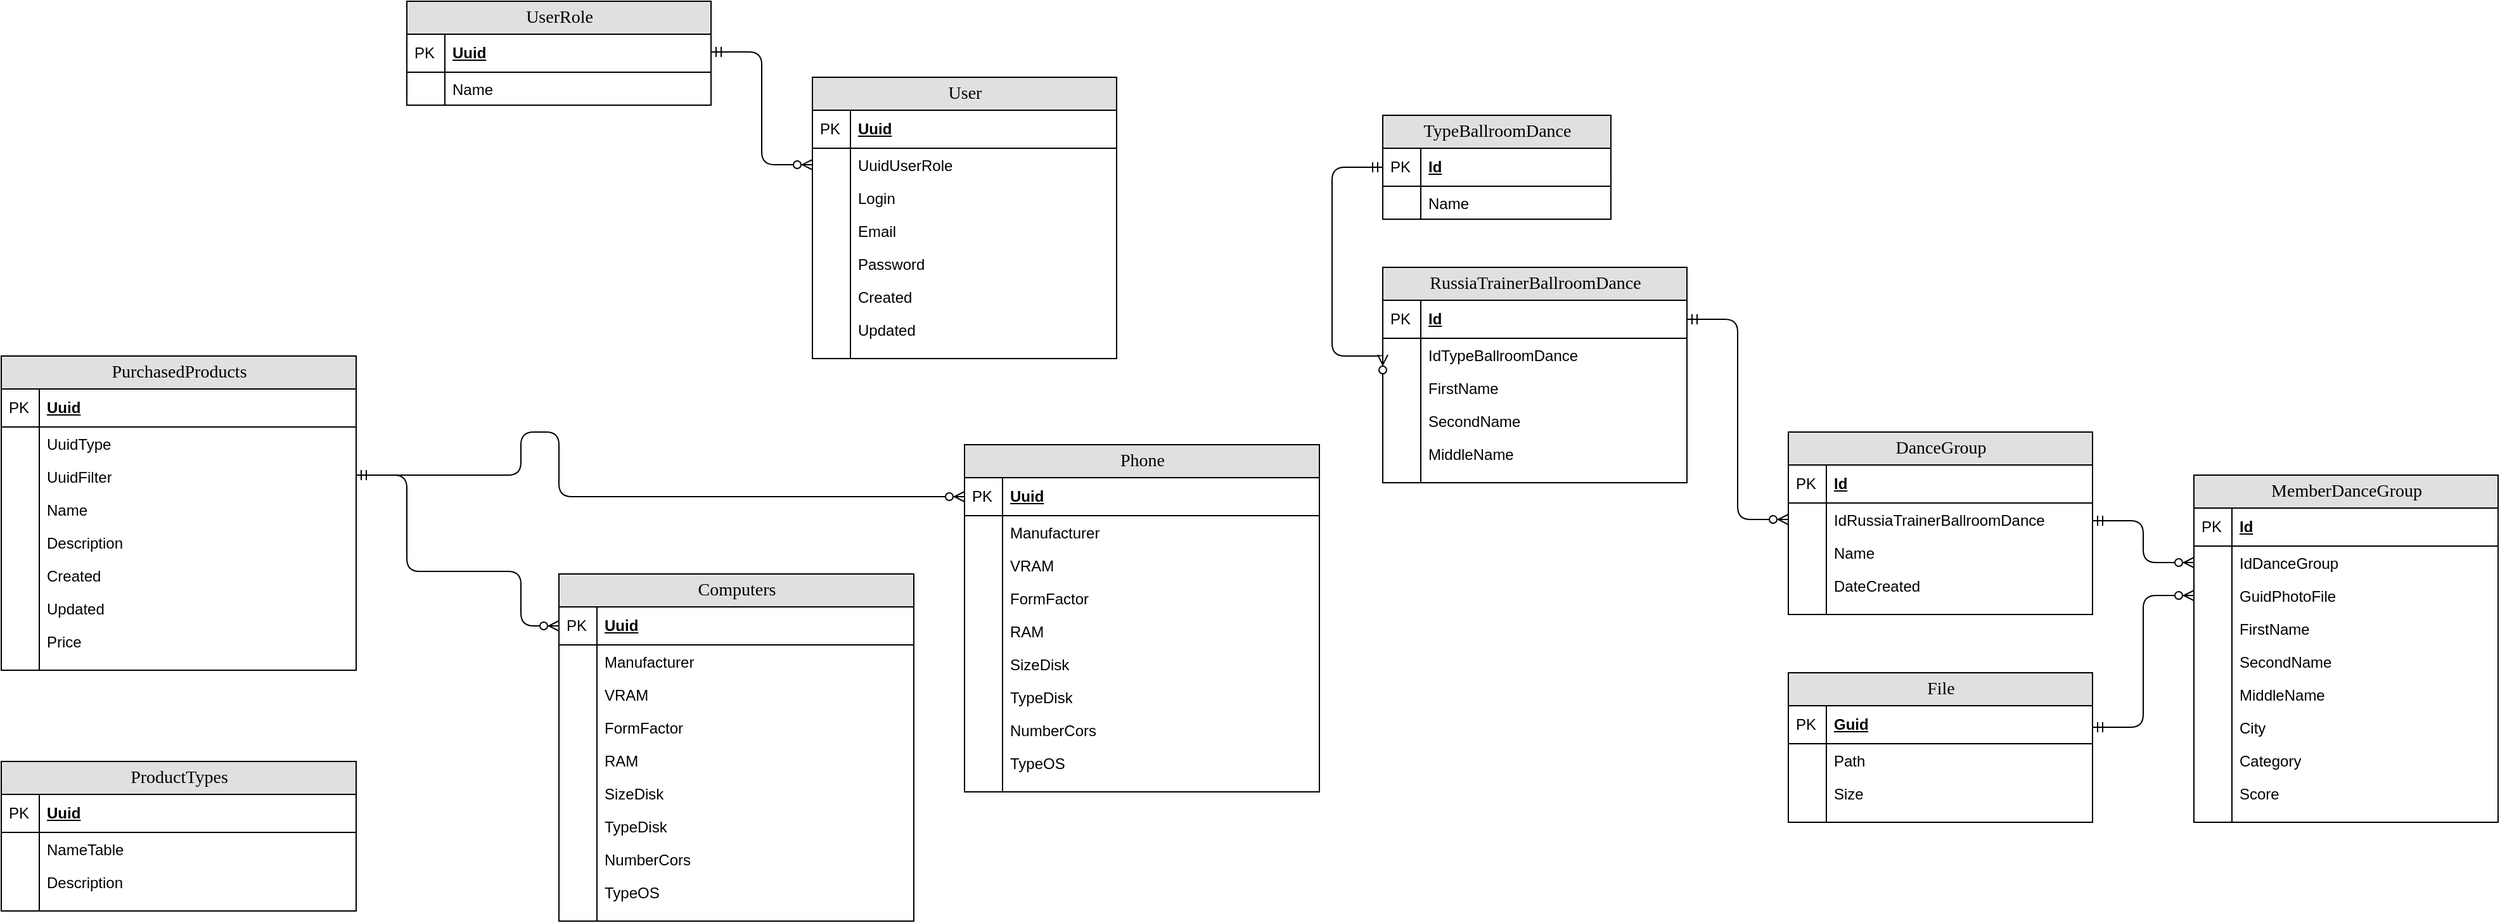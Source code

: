 <mxfile version="13.9.9" type="device"><diagram name="Page-1" id="e56a1550-8fbb-45ad-956c-1786394a9013"><mxGraphModel dx="1278" dy="948" grid="1" gridSize="10" guides="1" tooltips="1" connect="1" arrows="1" fold="1" page="1" pageScale="1" pageWidth="1100" pageHeight="850" background="#ffffff" math="0" shadow="0"><root><mxCell id="0"/><mxCell id="1" parent="0"/><mxCell id="2e49270ec7c68f3f-19" value="RussiaTrainerBallroomDance" style="swimlane;html=1;fontStyle=0;childLayout=stackLayout;horizontal=1;startSize=26;fillColor=#e0e0e0;horizontalStack=0;resizeParent=1;resizeLast=0;collapsible=1;marginBottom=0;swimlaneFillColor=#ffffff;align=center;rounded=0;shadow=0;comic=0;labelBackgroundColor=none;strokeWidth=1;fontFamily=Verdana;fontSize=14" parent="1" vertex="1"><mxGeometry x="1170" y="250" width="240" height="170" as="geometry"/></mxCell><mxCell id="2e49270ec7c68f3f-20" value="Id" style="shape=partialRectangle;top=0;left=0;right=0;bottom=1;html=1;align=left;verticalAlign=middle;fillColor=none;spacingLeft=34;spacingRight=4;whiteSpace=wrap;overflow=hidden;rotatable=0;points=[[0,0.5],[1,0.5]];portConstraint=eastwest;dropTarget=0;fontStyle=5;" parent="2e49270ec7c68f3f-19" vertex="1"><mxGeometry y="26" width="240" height="30" as="geometry"/></mxCell><mxCell id="2e49270ec7c68f3f-21" value="PK" style="shape=partialRectangle;top=0;left=0;bottom=0;html=1;fillColor=none;align=left;verticalAlign=middle;spacingLeft=4;spacingRight=4;whiteSpace=wrap;overflow=hidden;rotatable=0;points=[];portConstraint=eastwest;part=1;" parent="2e49270ec7c68f3f-20" vertex="1" connectable="0"><mxGeometry width="30" height="30" as="geometry"/></mxCell><mxCell id="2e49270ec7c68f3f-22" value="IdTypeBallroomDance" style="shape=partialRectangle;top=0;left=0;right=0;bottom=0;html=1;align=left;verticalAlign=top;fillColor=none;spacingLeft=34;spacingRight=4;whiteSpace=wrap;overflow=hidden;rotatable=0;points=[[0,0.5],[1,0.5]];portConstraint=eastwest;dropTarget=0;" parent="2e49270ec7c68f3f-19" vertex="1"><mxGeometry y="56" width="240" height="26" as="geometry"/></mxCell><mxCell id="2e49270ec7c68f3f-23" value="" style="shape=partialRectangle;top=0;left=0;bottom=0;html=1;fillColor=none;align=left;verticalAlign=top;spacingLeft=4;spacingRight=4;whiteSpace=wrap;overflow=hidden;rotatable=0;points=[];portConstraint=eastwest;part=1;" parent="2e49270ec7c68f3f-22" vertex="1" connectable="0"><mxGeometry width="30" height="26" as="geometry"/></mxCell><mxCell id="2e49270ec7c68f3f-24" value="FirstName" style="shape=partialRectangle;top=0;left=0;right=0;bottom=0;html=1;align=left;verticalAlign=top;fillColor=none;spacingLeft=34;spacingRight=4;whiteSpace=wrap;overflow=hidden;rotatable=0;points=[[0,0.5],[1,0.5]];portConstraint=eastwest;dropTarget=0;" parent="2e49270ec7c68f3f-19" vertex="1"><mxGeometry y="82" width="240" height="26" as="geometry"/></mxCell><mxCell id="2e49270ec7c68f3f-25" value="" style="shape=partialRectangle;top=0;left=0;bottom=0;html=1;fillColor=none;align=left;verticalAlign=top;spacingLeft=4;spacingRight=4;whiteSpace=wrap;overflow=hidden;rotatable=0;points=[];portConstraint=eastwest;part=1;" parent="2e49270ec7c68f3f-24" vertex="1" connectable="0"><mxGeometry width="30" height="26" as="geometry"/></mxCell><mxCell id="2e49270ec7c68f3f-26" value="SecondName" style="shape=partialRectangle;top=0;left=0;right=0;bottom=0;html=1;align=left;verticalAlign=top;fillColor=none;spacingLeft=34;spacingRight=4;whiteSpace=wrap;overflow=hidden;rotatable=0;points=[[0,0.5],[1,0.5]];portConstraint=eastwest;dropTarget=0;" parent="2e49270ec7c68f3f-19" vertex="1"><mxGeometry y="108" width="240" height="26" as="geometry"/></mxCell><mxCell id="2e49270ec7c68f3f-27" value="" style="shape=partialRectangle;top=0;left=0;bottom=0;html=1;fillColor=none;align=left;verticalAlign=top;spacingLeft=4;spacingRight=4;whiteSpace=wrap;overflow=hidden;rotatable=0;points=[];portConstraint=eastwest;part=1;" parent="2e49270ec7c68f3f-26" vertex="1" connectable="0"><mxGeometry width="30" height="26" as="geometry"/></mxCell><mxCell id="ymdT4yDoQA7oGUxt44vg-6" value="MiddleName" style="shape=partialRectangle;top=0;left=0;right=0;bottom=0;html=1;align=left;verticalAlign=top;fillColor=none;spacingLeft=34;spacingRight=4;whiteSpace=wrap;overflow=hidden;rotatable=0;points=[[0,0.5],[1,0.5]];portConstraint=eastwest;dropTarget=0;" parent="2e49270ec7c68f3f-19" vertex="1"><mxGeometry y="134" width="240" height="26" as="geometry"/></mxCell><mxCell id="ymdT4yDoQA7oGUxt44vg-7" value="" style="shape=partialRectangle;top=0;left=0;bottom=0;html=1;fillColor=none;align=left;verticalAlign=top;spacingLeft=4;spacingRight=4;whiteSpace=wrap;overflow=hidden;rotatable=0;points=[];portConstraint=eastwest;part=1;" parent="ymdT4yDoQA7oGUxt44vg-6" vertex="1" connectable="0"><mxGeometry width="30" height="26" as="geometry"/></mxCell><mxCell id="2e49270ec7c68f3f-28" value="" style="shape=partialRectangle;top=0;left=0;right=0;bottom=0;html=1;align=left;verticalAlign=top;fillColor=none;spacingLeft=34;spacingRight=4;whiteSpace=wrap;overflow=hidden;rotatable=0;points=[[0,0.5],[1,0.5]];portConstraint=eastwest;dropTarget=0;" parent="2e49270ec7c68f3f-19" vertex="1"><mxGeometry y="160" width="240" height="10" as="geometry"/></mxCell><mxCell id="2e49270ec7c68f3f-29" value="" style="shape=partialRectangle;top=0;left=0;bottom=0;html=1;fillColor=none;align=left;verticalAlign=top;spacingLeft=4;spacingRight=4;whiteSpace=wrap;overflow=hidden;rotatable=0;points=[];portConstraint=eastwest;part=1;" parent="2e49270ec7c68f3f-28" vertex="1" connectable="0"><mxGeometry width="30" height="10" as="geometry"/></mxCell><mxCell id="2e49270ec7c68f3f-80" value="TypeBallroomDance" style="swimlane;html=1;fontStyle=0;childLayout=stackLayout;horizontal=1;startSize=26;fillColor=#e0e0e0;horizontalStack=0;resizeParent=1;resizeLast=0;collapsible=1;marginBottom=0;swimlaneFillColor=#ffffff;align=center;rounded=0;shadow=0;comic=0;labelBackgroundColor=none;strokeWidth=1;fontFamily=Verdana;fontSize=14" parent="1" vertex="1"><mxGeometry x="1170" y="130" width="180" height="82" as="geometry"/></mxCell><mxCell id="2e49270ec7c68f3f-81" value="Id" style="shape=partialRectangle;top=0;left=0;right=0;bottom=1;html=1;align=left;verticalAlign=middle;fillColor=none;spacingLeft=34;spacingRight=4;whiteSpace=wrap;overflow=hidden;rotatable=0;points=[[0,0.5],[1,0.5]];portConstraint=eastwest;dropTarget=0;fontStyle=5;" parent="2e49270ec7c68f3f-80" vertex="1"><mxGeometry y="26" width="180" height="30" as="geometry"/></mxCell><mxCell id="2e49270ec7c68f3f-82" value="PK" style="shape=partialRectangle;top=0;left=0;bottom=0;html=1;fillColor=none;align=left;verticalAlign=middle;spacingLeft=4;spacingRight=4;whiteSpace=wrap;overflow=hidden;rotatable=0;points=[];portConstraint=eastwest;part=1;" parent="2e49270ec7c68f3f-81" vertex="1" connectable="0"><mxGeometry width="30" height="30" as="geometry"/></mxCell><mxCell id="2e49270ec7c68f3f-83" value="Name" style="shape=partialRectangle;top=0;left=0;right=0;bottom=0;html=1;align=left;verticalAlign=top;fillColor=none;spacingLeft=34;spacingRight=4;whiteSpace=wrap;overflow=hidden;rotatable=0;points=[[0,0.5],[1,0.5]];portConstraint=eastwest;dropTarget=0;" parent="2e49270ec7c68f3f-80" vertex="1"><mxGeometry y="56" width="180" height="26" as="geometry"/></mxCell><mxCell id="2e49270ec7c68f3f-84" value="" style="shape=partialRectangle;top=0;left=0;bottom=0;html=1;fillColor=none;align=left;verticalAlign=top;spacingLeft=4;spacingRight=4;whiteSpace=wrap;overflow=hidden;rotatable=0;points=[];portConstraint=eastwest;part=1;" parent="2e49270ec7c68f3f-83" vertex="1" connectable="0"><mxGeometry width="30" height="26" as="geometry"/></mxCell><mxCell id="ymdT4yDoQA7oGUxt44vg-1" value="" style="edgeStyle=orthogonalEdgeStyle;html=1;endArrow=ERzeroToMany;startArrow=ERmandOne;labelBackgroundColor=none;fontFamily=Verdana;fontSize=14;entryX=0;entryY=0.5;entryDx=0;entryDy=0;" parent="1" source="2e49270ec7c68f3f-81" target="2e49270ec7c68f3f-22" edge="1"><mxGeometry width="100" height="100" relative="1" as="geometry"><mxPoint x="1350" y="420" as="sourcePoint"/><mxPoint x="1340" y="240.008" as="targetPoint"/><Array as="points"><mxPoint x="1130" y="171"/><mxPoint x="1130" y="320"/></Array></mxGeometry></mxCell><mxCell id="ymdT4yDoQA7oGUxt44vg-8" value="DanceGroup" style="swimlane;html=1;fontStyle=0;childLayout=stackLayout;horizontal=1;startSize=26;fillColor=#e0e0e0;horizontalStack=0;resizeParent=1;resizeLast=0;collapsible=1;marginBottom=0;swimlaneFillColor=#ffffff;align=center;rounded=0;shadow=0;comic=0;labelBackgroundColor=none;strokeWidth=1;fontFamily=Verdana;fontSize=14" parent="1" vertex="1"><mxGeometry x="1490" y="380" width="240" height="144" as="geometry"/></mxCell><mxCell id="ymdT4yDoQA7oGUxt44vg-9" value="Id" style="shape=partialRectangle;top=0;left=0;right=0;bottom=1;html=1;align=left;verticalAlign=middle;fillColor=none;spacingLeft=34;spacingRight=4;whiteSpace=wrap;overflow=hidden;rotatable=0;points=[[0,0.5],[1,0.5]];portConstraint=eastwest;dropTarget=0;fontStyle=5;" parent="ymdT4yDoQA7oGUxt44vg-8" vertex="1"><mxGeometry y="26" width="240" height="30" as="geometry"/></mxCell><mxCell id="ymdT4yDoQA7oGUxt44vg-10" value="PK" style="shape=partialRectangle;top=0;left=0;bottom=0;html=1;fillColor=none;align=left;verticalAlign=middle;spacingLeft=4;spacingRight=4;whiteSpace=wrap;overflow=hidden;rotatable=0;points=[];portConstraint=eastwest;part=1;" parent="ymdT4yDoQA7oGUxt44vg-9" vertex="1" connectable="0"><mxGeometry width="30" height="30" as="geometry"/></mxCell><mxCell id="ymdT4yDoQA7oGUxt44vg-11" value="IdRussiaTrainerBallroomDance" style="shape=partialRectangle;top=0;left=0;right=0;bottom=0;html=1;align=left;verticalAlign=top;fillColor=none;spacingLeft=34;spacingRight=4;whiteSpace=wrap;overflow=hidden;rotatable=0;points=[[0,0.5],[1,0.5]];portConstraint=eastwest;dropTarget=0;" parent="ymdT4yDoQA7oGUxt44vg-8" vertex="1"><mxGeometry y="56" width="240" height="26" as="geometry"/></mxCell><mxCell id="ymdT4yDoQA7oGUxt44vg-12" value="" style="shape=partialRectangle;top=0;left=0;bottom=0;html=1;fillColor=none;align=left;verticalAlign=top;spacingLeft=4;spacingRight=4;whiteSpace=wrap;overflow=hidden;rotatable=0;points=[];portConstraint=eastwest;part=1;" parent="ymdT4yDoQA7oGUxt44vg-11" vertex="1" connectable="0"><mxGeometry width="30" height="26" as="geometry"/></mxCell><mxCell id="ymdT4yDoQA7oGUxt44vg-13" value="Name" style="shape=partialRectangle;top=0;left=0;right=0;bottom=0;html=1;align=left;verticalAlign=top;fillColor=none;spacingLeft=34;spacingRight=4;whiteSpace=wrap;overflow=hidden;rotatable=0;points=[[0,0.5],[1,0.5]];portConstraint=eastwest;dropTarget=0;" parent="ymdT4yDoQA7oGUxt44vg-8" vertex="1"><mxGeometry y="82" width="240" height="26" as="geometry"/></mxCell><mxCell id="ymdT4yDoQA7oGUxt44vg-14" value="" style="shape=partialRectangle;top=0;left=0;bottom=0;html=1;fillColor=none;align=left;verticalAlign=top;spacingLeft=4;spacingRight=4;whiteSpace=wrap;overflow=hidden;rotatable=0;points=[];portConstraint=eastwest;part=1;" parent="ymdT4yDoQA7oGUxt44vg-13" vertex="1" connectable="0"><mxGeometry width="30" height="26" as="geometry"/></mxCell><mxCell id="ymdT4yDoQA7oGUxt44vg-15" value="DateCreated" style="shape=partialRectangle;top=0;left=0;right=0;bottom=0;html=1;align=left;verticalAlign=top;fillColor=none;spacingLeft=34;spacingRight=4;whiteSpace=wrap;overflow=hidden;rotatable=0;points=[[0,0.5],[1,0.5]];portConstraint=eastwest;dropTarget=0;" parent="ymdT4yDoQA7oGUxt44vg-8" vertex="1"><mxGeometry y="108" width="240" height="26" as="geometry"/></mxCell><mxCell id="ymdT4yDoQA7oGUxt44vg-16" value="" style="shape=partialRectangle;top=0;left=0;bottom=0;html=1;fillColor=none;align=left;verticalAlign=top;spacingLeft=4;spacingRight=4;whiteSpace=wrap;overflow=hidden;rotatable=0;points=[];portConstraint=eastwest;part=1;" parent="ymdT4yDoQA7oGUxt44vg-15" vertex="1" connectable="0"><mxGeometry width="30" height="26" as="geometry"/></mxCell><mxCell id="ymdT4yDoQA7oGUxt44vg-19" value="" style="shape=partialRectangle;top=0;left=0;right=0;bottom=0;html=1;align=left;verticalAlign=top;fillColor=none;spacingLeft=34;spacingRight=4;whiteSpace=wrap;overflow=hidden;rotatable=0;points=[[0,0.5],[1,0.5]];portConstraint=eastwest;dropTarget=0;" parent="ymdT4yDoQA7oGUxt44vg-8" vertex="1"><mxGeometry y="134" width="240" height="10" as="geometry"/></mxCell><mxCell id="ymdT4yDoQA7oGUxt44vg-20" value="" style="shape=partialRectangle;top=0;left=0;bottom=0;html=1;fillColor=none;align=left;verticalAlign=top;spacingLeft=4;spacingRight=4;whiteSpace=wrap;overflow=hidden;rotatable=0;points=[];portConstraint=eastwest;part=1;" parent="ymdT4yDoQA7oGUxt44vg-19" vertex="1" connectable="0"><mxGeometry width="30" height="10" as="geometry"/></mxCell><mxCell id="ymdT4yDoQA7oGUxt44vg-22" value="" style="edgeStyle=orthogonalEdgeStyle;html=1;endArrow=ERzeroToMany;startArrow=ERmandOne;labelBackgroundColor=none;fontFamily=Verdana;fontSize=14;entryX=0;entryY=0.5;entryDx=0;entryDy=0;exitX=1;exitY=0.5;exitDx=0;exitDy=0;" parent="1" source="2e49270ec7c68f3f-20" target="ymdT4yDoQA7oGUxt44vg-11" edge="1"><mxGeometry width="100" height="100" relative="1" as="geometry"><mxPoint x="1180" y="181" as="sourcePoint"/><mxPoint x="1180" y="329" as="targetPoint"/><Array as="points"><mxPoint x="1450" y="291"/><mxPoint x="1450" y="449"/></Array></mxGeometry></mxCell><mxCell id="ymdT4yDoQA7oGUxt44vg-23" value="File" style="swimlane;html=1;fontStyle=0;childLayout=stackLayout;horizontal=1;startSize=26;fillColor=#e0e0e0;horizontalStack=0;resizeParent=1;resizeLast=0;collapsible=1;marginBottom=0;swimlaneFillColor=#ffffff;align=center;rounded=0;shadow=0;comic=0;labelBackgroundColor=none;strokeWidth=1;fontFamily=Verdana;fontSize=14" parent="1" vertex="1"><mxGeometry x="1490" y="570" width="240" height="118" as="geometry"/></mxCell><mxCell id="ymdT4yDoQA7oGUxt44vg-24" value="Guid" style="shape=partialRectangle;top=0;left=0;right=0;bottom=1;html=1;align=left;verticalAlign=middle;fillColor=none;spacingLeft=34;spacingRight=4;whiteSpace=wrap;overflow=hidden;rotatable=0;points=[[0,0.5],[1,0.5]];portConstraint=eastwest;dropTarget=0;fontStyle=5;" parent="ymdT4yDoQA7oGUxt44vg-23" vertex="1"><mxGeometry y="26" width="240" height="30" as="geometry"/></mxCell><mxCell id="ymdT4yDoQA7oGUxt44vg-25" value="PK" style="shape=partialRectangle;top=0;left=0;bottom=0;html=1;fillColor=none;align=left;verticalAlign=middle;spacingLeft=4;spacingRight=4;whiteSpace=wrap;overflow=hidden;rotatable=0;points=[];portConstraint=eastwest;part=1;" parent="ymdT4yDoQA7oGUxt44vg-24" vertex="1" connectable="0"><mxGeometry width="30" height="30" as="geometry"/></mxCell><mxCell id="ymdT4yDoQA7oGUxt44vg-26" value="Path" style="shape=partialRectangle;top=0;left=0;right=0;bottom=0;html=1;align=left;verticalAlign=top;fillColor=none;spacingLeft=34;spacingRight=4;whiteSpace=wrap;overflow=hidden;rotatable=0;points=[[0,0.5],[1,0.5]];portConstraint=eastwest;dropTarget=0;" parent="ymdT4yDoQA7oGUxt44vg-23" vertex="1"><mxGeometry y="56" width="240" height="26" as="geometry"/></mxCell><mxCell id="ymdT4yDoQA7oGUxt44vg-27" value="" style="shape=partialRectangle;top=0;left=0;bottom=0;html=1;fillColor=none;align=left;verticalAlign=top;spacingLeft=4;spacingRight=4;whiteSpace=wrap;overflow=hidden;rotatable=0;points=[];portConstraint=eastwest;part=1;" parent="ymdT4yDoQA7oGUxt44vg-26" vertex="1" connectable="0"><mxGeometry width="30" height="26" as="geometry"/></mxCell><mxCell id="ymdT4yDoQA7oGUxt44vg-28" value="Size" style="shape=partialRectangle;top=0;left=0;right=0;bottom=0;html=1;align=left;verticalAlign=top;fillColor=none;spacingLeft=34;spacingRight=4;whiteSpace=wrap;overflow=hidden;rotatable=0;points=[[0,0.5],[1,0.5]];portConstraint=eastwest;dropTarget=0;" parent="ymdT4yDoQA7oGUxt44vg-23" vertex="1"><mxGeometry y="82" width="240" height="26" as="geometry"/></mxCell><mxCell id="ymdT4yDoQA7oGUxt44vg-29" value="" style="shape=partialRectangle;top=0;left=0;bottom=0;html=1;fillColor=none;align=left;verticalAlign=top;spacingLeft=4;spacingRight=4;whiteSpace=wrap;overflow=hidden;rotatable=0;points=[];portConstraint=eastwest;part=1;" parent="ymdT4yDoQA7oGUxt44vg-28" vertex="1" connectable="0"><mxGeometry width="30" height="26" as="geometry"/></mxCell><mxCell id="ymdT4yDoQA7oGUxt44vg-32" value="" style="shape=partialRectangle;top=0;left=0;right=0;bottom=0;html=1;align=left;verticalAlign=top;fillColor=none;spacingLeft=34;spacingRight=4;whiteSpace=wrap;overflow=hidden;rotatable=0;points=[[0,0.5],[1,0.5]];portConstraint=eastwest;dropTarget=0;" parent="ymdT4yDoQA7oGUxt44vg-23" vertex="1"><mxGeometry y="108" width="240" height="10" as="geometry"/></mxCell><mxCell id="ymdT4yDoQA7oGUxt44vg-33" value="" style="shape=partialRectangle;top=0;left=0;bottom=0;html=1;fillColor=none;align=left;verticalAlign=top;spacingLeft=4;spacingRight=4;whiteSpace=wrap;overflow=hidden;rotatable=0;points=[];portConstraint=eastwest;part=1;" parent="ymdT4yDoQA7oGUxt44vg-32" vertex="1" connectable="0"><mxGeometry width="30" height="10" as="geometry"/></mxCell><mxCell id="ymdT4yDoQA7oGUxt44vg-34" value="MemberDanceGroup" style="swimlane;html=1;fontStyle=0;childLayout=stackLayout;horizontal=1;startSize=26;fillColor=#e0e0e0;horizontalStack=0;resizeParent=1;resizeLast=0;collapsible=1;marginBottom=0;swimlaneFillColor=#ffffff;align=center;rounded=0;shadow=0;comic=0;labelBackgroundColor=none;strokeWidth=1;fontFamily=Verdana;fontSize=14" parent="1" vertex="1"><mxGeometry x="1810" y="414" width="240" height="274" as="geometry"/></mxCell><mxCell id="ymdT4yDoQA7oGUxt44vg-35" value="Id" style="shape=partialRectangle;top=0;left=0;right=0;bottom=1;html=1;align=left;verticalAlign=middle;fillColor=none;spacingLeft=34;spacingRight=4;whiteSpace=wrap;overflow=hidden;rotatable=0;points=[[0,0.5],[1,0.5]];portConstraint=eastwest;dropTarget=0;fontStyle=5;" parent="ymdT4yDoQA7oGUxt44vg-34" vertex="1"><mxGeometry y="26" width="240" height="30" as="geometry"/></mxCell><mxCell id="ymdT4yDoQA7oGUxt44vg-36" value="PK" style="shape=partialRectangle;top=0;left=0;bottom=0;html=1;fillColor=none;align=left;verticalAlign=middle;spacingLeft=4;spacingRight=4;whiteSpace=wrap;overflow=hidden;rotatable=0;points=[];portConstraint=eastwest;part=1;" parent="ymdT4yDoQA7oGUxt44vg-35" vertex="1" connectable="0"><mxGeometry width="30" height="30" as="geometry"/></mxCell><mxCell id="ymdT4yDoQA7oGUxt44vg-37" value="IdDanceGroup" style="shape=partialRectangle;top=0;left=0;right=0;bottom=0;html=1;align=left;verticalAlign=top;fillColor=none;spacingLeft=34;spacingRight=4;whiteSpace=wrap;overflow=hidden;rotatable=0;points=[[0,0.5],[1,0.5]];portConstraint=eastwest;dropTarget=0;" parent="ymdT4yDoQA7oGUxt44vg-34" vertex="1"><mxGeometry y="56" width="240" height="26" as="geometry"/></mxCell><mxCell id="ymdT4yDoQA7oGUxt44vg-38" value="" style="shape=partialRectangle;top=0;left=0;bottom=0;html=1;fillColor=none;align=left;verticalAlign=top;spacingLeft=4;spacingRight=4;whiteSpace=wrap;overflow=hidden;rotatable=0;points=[];portConstraint=eastwest;part=1;" parent="ymdT4yDoQA7oGUxt44vg-37" vertex="1" connectable="0"><mxGeometry width="30" height="26" as="geometry"/></mxCell><mxCell id="ymdT4yDoQA7oGUxt44vg-39" value="GuidPhotoFile" style="shape=partialRectangle;top=0;left=0;right=0;bottom=0;html=1;align=left;verticalAlign=top;fillColor=none;spacingLeft=34;spacingRight=4;whiteSpace=wrap;overflow=hidden;rotatable=0;points=[[0,0.5],[1,0.5]];portConstraint=eastwest;dropTarget=0;" parent="ymdT4yDoQA7oGUxt44vg-34" vertex="1"><mxGeometry y="82" width="240" height="26" as="geometry"/></mxCell><mxCell id="ymdT4yDoQA7oGUxt44vg-40" value="" style="shape=partialRectangle;top=0;left=0;bottom=0;html=1;fillColor=none;align=left;verticalAlign=top;spacingLeft=4;spacingRight=4;whiteSpace=wrap;overflow=hidden;rotatable=0;points=[];portConstraint=eastwest;part=1;" parent="ymdT4yDoQA7oGUxt44vg-39" vertex="1" connectable="0"><mxGeometry width="30" height="26" as="geometry"/></mxCell><mxCell id="ymdT4yDoQA7oGUxt44vg-41" value="FirstName" style="shape=partialRectangle;top=0;left=0;right=0;bottom=0;html=1;align=left;verticalAlign=top;fillColor=none;spacingLeft=34;spacingRight=4;whiteSpace=wrap;overflow=hidden;rotatable=0;points=[[0,0.5],[1,0.5]];portConstraint=eastwest;dropTarget=0;" parent="ymdT4yDoQA7oGUxt44vg-34" vertex="1"><mxGeometry y="108" width="240" height="26" as="geometry"/></mxCell><mxCell id="ymdT4yDoQA7oGUxt44vg-42" value="" style="shape=partialRectangle;top=0;left=0;bottom=0;html=1;fillColor=none;align=left;verticalAlign=top;spacingLeft=4;spacingRight=4;whiteSpace=wrap;overflow=hidden;rotatable=0;points=[];portConstraint=eastwest;part=1;" parent="ymdT4yDoQA7oGUxt44vg-41" vertex="1" connectable="0"><mxGeometry width="30" height="26" as="geometry"/></mxCell><mxCell id="ymdT4yDoQA7oGUxt44vg-47" value="SecondName" style="shape=partialRectangle;top=0;left=0;right=0;bottom=0;html=1;align=left;verticalAlign=top;fillColor=none;spacingLeft=34;spacingRight=4;whiteSpace=wrap;overflow=hidden;rotatable=0;points=[[0,0.5],[1,0.5]];portConstraint=eastwest;dropTarget=0;" parent="ymdT4yDoQA7oGUxt44vg-34" vertex="1"><mxGeometry y="134" width="240" height="26" as="geometry"/></mxCell><mxCell id="ymdT4yDoQA7oGUxt44vg-48" value="" style="shape=partialRectangle;top=0;left=0;bottom=0;html=1;fillColor=none;align=left;verticalAlign=top;spacingLeft=4;spacingRight=4;whiteSpace=wrap;overflow=hidden;rotatable=0;points=[];portConstraint=eastwest;part=1;" parent="ymdT4yDoQA7oGUxt44vg-47" vertex="1" connectable="0"><mxGeometry width="30" height="26" as="geometry"/></mxCell><mxCell id="ymdT4yDoQA7oGUxt44vg-49" value="MiddleName" style="shape=partialRectangle;top=0;left=0;right=0;bottom=0;html=1;align=left;verticalAlign=top;fillColor=none;spacingLeft=34;spacingRight=4;whiteSpace=wrap;overflow=hidden;rotatable=0;points=[[0,0.5],[1,0.5]];portConstraint=eastwest;dropTarget=0;" parent="ymdT4yDoQA7oGUxt44vg-34" vertex="1"><mxGeometry y="160" width="240" height="26" as="geometry"/></mxCell><mxCell id="ymdT4yDoQA7oGUxt44vg-50" value="" style="shape=partialRectangle;top=0;left=0;bottom=0;html=1;fillColor=none;align=left;verticalAlign=top;spacingLeft=4;spacingRight=4;whiteSpace=wrap;overflow=hidden;rotatable=0;points=[];portConstraint=eastwest;part=1;" parent="ymdT4yDoQA7oGUxt44vg-49" vertex="1" connectable="0"><mxGeometry width="30" height="26" as="geometry"/></mxCell><mxCell id="ymdT4yDoQA7oGUxt44vg-72" value="City" style="shape=partialRectangle;top=0;left=0;right=0;bottom=0;html=1;align=left;verticalAlign=top;fillColor=none;spacingLeft=34;spacingRight=4;whiteSpace=wrap;overflow=hidden;rotatable=0;points=[[0,0.5],[1,0.5]];portConstraint=eastwest;dropTarget=0;" parent="ymdT4yDoQA7oGUxt44vg-34" vertex="1"><mxGeometry y="186" width="240" height="26" as="geometry"/></mxCell><mxCell id="ymdT4yDoQA7oGUxt44vg-73" value="" style="shape=partialRectangle;top=0;left=0;bottom=0;html=1;fillColor=none;align=left;verticalAlign=top;spacingLeft=4;spacingRight=4;whiteSpace=wrap;overflow=hidden;rotatable=0;points=[];portConstraint=eastwest;part=1;" parent="ymdT4yDoQA7oGUxt44vg-72" vertex="1" connectable="0"><mxGeometry width="30" height="26" as="geometry"/></mxCell><mxCell id="ymdT4yDoQA7oGUxt44vg-51" value="Сategory" style="shape=partialRectangle;top=0;left=0;right=0;bottom=0;html=1;align=left;verticalAlign=top;fillColor=none;spacingLeft=34;spacingRight=4;whiteSpace=wrap;overflow=hidden;rotatable=0;points=[[0,0.5],[1,0.5]];portConstraint=eastwest;dropTarget=0;" parent="ymdT4yDoQA7oGUxt44vg-34" vertex="1"><mxGeometry y="212" width="240" height="26" as="geometry"/></mxCell><mxCell id="ymdT4yDoQA7oGUxt44vg-52" value="" style="shape=partialRectangle;top=0;left=0;bottom=0;html=1;fillColor=none;align=left;verticalAlign=top;spacingLeft=4;spacingRight=4;whiteSpace=wrap;overflow=hidden;rotatable=0;points=[];portConstraint=eastwest;part=1;" parent="ymdT4yDoQA7oGUxt44vg-51" vertex="1" connectable="0"><mxGeometry width="30" height="26" as="geometry"/></mxCell><mxCell id="ymdT4yDoQA7oGUxt44vg-45" value="Score" style="shape=partialRectangle;top=0;left=0;right=0;bottom=0;html=1;align=left;verticalAlign=top;fillColor=none;spacingLeft=34;spacingRight=4;whiteSpace=wrap;overflow=hidden;rotatable=0;points=[[0,0.5],[1,0.5]];portConstraint=eastwest;dropTarget=0;" parent="ymdT4yDoQA7oGUxt44vg-34" vertex="1"><mxGeometry y="238" width="240" height="26" as="geometry"/></mxCell><mxCell id="ymdT4yDoQA7oGUxt44vg-46" value="" style="shape=partialRectangle;top=0;left=0;bottom=0;html=1;fillColor=none;align=left;verticalAlign=top;spacingLeft=4;spacingRight=4;whiteSpace=wrap;overflow=hidden;rotatable=0;points=[];portConstraint=eastwest;part=1;" parent="ymdT4yDoQA7oGUxt44vg-45" vertex="1" connectable="0"><mxGeometry width="30" height="26" as="geometry"/></mxCell><mxCell id="ymdT4yDoQA7oGUxt44vg-43" value="" style="shape=partialRectangle;top=0;left=0;right=0;bottom=0;html=1;align=left;verticalAlign=top;fillColor=none;spacingLeft=34;spacingRight=4;whiteSpace=wrap;overflow=hidden;rotatable=0;points=[[0,0.5],[1,0.5]];portConstraint=eastwest;dropTarget=0;" parent="ymdT4yDoQA7oGUxt44vg-34" vertex="1"><mxGeometry y="264" width="240" height="10" as="geometry"/></mxCell><mxCell id="ymdT4yDoQA7oGUxt44vg-44" value="" style="shape=partialRectangle;top=0;left=0;bottom=0;html=1;fillColor=none;align=left;verticalAlign=top;spacingLeft=4;spacingRight=4;whiteSpace=wrap;overflow=hidden;rotatable=0;points=[];portConstraint=eastwest;part=1;" parent="ymdT4yDoQA7oGUxt44vg-43" vertex="1" connectable="0"><mxGeometry width="30" height="10" as="geometry"/></mxCell><mxCell id="ymdT4yDoQA7oGUxt44vg-74" value="" style="edgeStyle=orthogonalEdgeStyle;html=1;endArrow=ERzeroToMany;startArrow=ERmandOne;labelBackgroundColor=none;fontFamily=Verdana;fontSize=14;entryX=0;entryY=0.5;entryDx=0;entryDy=0;" parent="1" target="ymdT4yDoQA7oGUxt44vg-37" edge="1"><mxGeometry width="100" height="100" relative="1" as="geometry"><mxPoint x="1730" y="450" as="sourcePoint"/><mxPoint x="1810" y="608" as="targetPoint"/><Array as="points"><mxPoint x="1770" y="450"/><mxPoint x="1770" y="483"/></Array></mxGeometry></mxCell><mxCell id="ymdT4yDoQA7oGUxt44vg-75" value="" style="edgeStyle=orthogonalEdgeStyle;html=1;endArrow=ERzeroToMany;startArrow=ERmandOne;labelBackgroundColor=none;fontFamily=Verdana;fontSize=14;entryX=0;entryY=0.5;entryDx=0;entryDy=0;" parent="1" target="ymdT4yDoQA7oGUxt44vg-39" edge="1"><mxGeometry width="100" height="100" relative="1" as="geometry"><mxPoint x="1730" y="613" as="sourcePoint"/><mxPoint x="1810" y="645.5" as="targetPoint"/><Array as="points"><mxPoint x="1770" y="613"/><mxPoint x="1770" y="509"/></Array></mxGeometry></mxCell><mxCell id="B4D66F81roI0clG4_Dtk-1" value="UserRole" style="swimlane;html=1;fontStyle=0;childLayout=stackLayout;horizontal=1;startSize=26;fillColor=#e0e0e0;horizontalStack=0;resizeParent=1;resizeLast=0;collapsible=1;marginBottom=0;swimlaneFillColor=#ffffff;align=center;rounded=0;shadow=0;comic=0;labelBackgroundColor=none;strokeWidth=1;fontFamily=Verdana;fontSize=14" parent="1" vertex="1"><mxGeometry x="400" y="40" width="240" height="82" as="geometry"/></mxCell><mxCell id="B4D66F81roI0clG4_Dtk-2" value="Uuid" style="shape=partialRectangle;top=0;left=0;right=0;bottom=1;html=1;align=left;verticalAlign=middle;fillColor=none;spacingLeft=34;spacingRight=4;whiteSpace=wrap;overflow=hidden;rotatable=0;points=[[0,0.5],[1,0.5]];portConstraint=eastwest;dropTarget=0;fontStyle=5;" parent="B4D66F81roI0clG4_Dtk-1" vertex="1"><mxGeometry y="26" width="240" height="30" as="geometry"/></mxCell><mxCell id="B4D66F81roI0clG4_Dtk-3" value="PK" style="shape=partialRectangle;top=0;left=0;bottom=0;html=1;fillColor=none;align=left;verticalAlign=middle;spacingLeft=4;spacingRight=4;whiteSpace=wrap;overflow=hidden;rotatable=0;points=[];portConstraint=eastwest;part=1;" parent="B4D66F81roI0clG4_Dtk-2" vertex="1" connectable="0"><mxGeometry width="30" height="30" as="geometry"/></mxCell><mxCell id="B4D66F81roI0clG4_Dtk-4" value="Name" style="shape=partialRectangle;top=0;left=0;right=0;bottom=0;html=1;align=left;verticalAlign=top;fillColor=none;spacingLeft=34;spacingRight=4;whiteSpace=wrap;overflow=hidden;rotatable=0;points=[[0,0.5],[1,0.5]];portConstraint=eastwest;dropTarget=0;" parent="B4D66F81roI0clG4_Dtk-1" vertex="1"><mxGeometry y="56" width="240" height="26" as="geometry"/></mxCell><mxCell id="B4D66F81roI0clG4_Dtk-5" value="" style="shape=partialRectangle;top=0;left=0;bottom=0;html=1;fillColor=none;align=left;verticalAlign=top;spacingLeft=4;spacingRight=4;whiteSpace=wrap;overflow=hidden;rotatable=0;points=[];portConstraint=eastwest;part=1;" parent="B4D66F81roI0clG4_Dtk-4" vertex="1" connectable="0"><mxGeometry width="30" height="26" as="geometry"/></mxCell><mxCell id="B4D66F81roI0clG4_Dtk-15" value="User" style="swimlane;html=1;fontStyle=0;childLayout=stackLayout;horizontal=1;startSize=26;fillColor=#e0e0e0;horizontalStack=0;resizeParent=1;resizeLast=0;collapsible=1;marginBottom=0;swimlaneFillColor=#ffffff;align=center;rounded=0;shadow=0;comic=0;labelBackgroundColor=none;strokeWidth=1;fontFamily=Verdana;fontSize=14" parent="1" vertex="1"><mxGeometry x="720" y="100" width="240" height="222" as="geometry"/></mxCell><mxCell id="B4D66F81roI0clG4_Dtk-16" value="Uuid" style="shape=partialRectangle;top=0;left=0;right=0;bottom=1;html=1;align=left;verticalAlign=middle;fillColor=none;spacingLeft=34;spacingRight=4;whiteSpace=wrap;overflow=hidden;rotatable=0;points=[[0,0.5],[1,0.5]];portConstraint=eastwest;dropTarget=0;fontStyle=5;" parent="B4D66F81roI0clG4_Dtk-15" vertex="1"><mxGeometry y="26" width="240" height="30" as="geometry"/></mxCell><mxCell id="B4D66F81roI0clG4_Dtk-17" value="PK" style="shape=partialRectangle;top=0;left=0;bottom=0;html=1;fillColor=none;align=left;verticalAlign=middle;spacingLeft=4;spacingRight=4;whiteSpace=wrap;overflow=hidden;rotatable=0;points=[];portConstraint=eastwest;part=1;" parent="B4D66F81roI0clG4_Dtk-16" vertex="1" connectable="0"><mxGeometry width="30" height="30" as="geometry"/></mxCell><mxCell id="B4D66F81roI0clG4_Dtk-36" value="UuidUserRole" style="shape=partialRectangle;top=0;left=0;right=0;bottom=0;html=1;align=left;verticalAlign=top;fillColor=none;spacingLeft=34;spacingRight=4;whiteSpace=wrap;overflow=hidden;rotatable=0;points=[[0,0.5],[1,0.5]];portConstraint=eastwest;dropTarget=0;" parent="B4D66F81roI0clG4_Dtk-15" vertex="1"><mxGeometry y="56" width="240" height="26" as="geometry"/></mxCell><mxCell id="B4D66F81roI0clG4_Dtk-37" value="" style="shape=partialRectangle;top=0;left=0;bottom=0;html=1;fillColor=none;align=left;verticalAlign=top;spacingLeft=4;spacingRight=4;whiteSpace=wrap;overflow=hidden;rotatable=0;points=[];portConstraint=eastwest;part=1;" parent="B4D66F81roI0clG4_Dtk-36" vertex="1" connectable="0"><mxGeometry width="30" height="26" as="geometry"/></mxCell><mxCell id="B4D66F81roI0clG4_Dtk-18" value="Login" style="shape=partialRectangle;top=0;left=0;right=0;bottom=0;html=1;align=left;verticalAlign=top;fillColor=none;spacingLeft=34;spacingRight=4;whiteSpace=wrap;overflow=hidden;rotatable=0;points=[[0,0.5],[1,0.5]];portConstraint=eastwest;dropTarget=0;" parent="B4D66F81roI0clG4_Dtk-15" vertex="1"><mxGeometry y="82" width="240" height="26" as="geometry"/></mxCell><mxCell id="B4D66F81roI0clG4_Dtk-19" value="" style="shape=partialRectangle;top=0;left=0;bottom=0;html=1;fillColor=none;align=left;verticalAlign=top;spacingLeft=4;spacingRight=4;whiteSpace=wrap;overflow=hidden;rotatable=0;points=[];portConstraint=eastwest;part=1;" parent="B4D66F81roI0clG4_Dtk-18" vertex="1" connectable="0"><mxGeometry width="30" height="26" as="geometry"/></mxCell><mxCell id="B4D66F81roI0clG4_Dtk-20" value="Email" style="shape=partialRectangle;top=0;left=0;right=0;bottom=0;html=1;align=left;verticalAlign=top;fillColor=none;spacingLeft=34;spacingRight=4;whiteSpace=wrap;overflow=hidden;rotatable=0;points=[[0,0.5],[1,0.5]];portConstraint=eastwest;dropTarget=0;" parent="B4D66F81roI0clG4_Dtk-15" vertex="1"><mxGeometry y="108" width="240" height="26" as="geometry"/></mxCell><mxCell id="B4D66F81roI0clG4_Dtk-21" value="" style="shape=partialRectangle;top=0;left=0;bottom=0;html=1;fillColor=none;align=left;verticalAlign=top;spacingLeft=4;spacingRight=4;whiteSpace=wrap;overflow=hidden;rotatable=0;points=[];portConstraint=eastwest;part=1;" parent="B4D66F81roI0clG4_Dtk-20" vertex="1" connectable="0"><mxGeometry width="30" height="26" as="geometry"/></mxCell><mxCell id="B4D66F81roI0clG4_Dtk-22" value="Password" style="shape=partialRectangle;top=0;left=0;right=0;bottom=0;html=1;align=left;verticalAlign=top;fillColor=none;spacingLeft=34;spacingRight=4;whiteSpace=wrap;overflow=hidden;rotatable=0;points=[[0,0.5],[1,0.5]];portConstraint=eastwest;dropTarget=0;" parent="B4D66F81roI0clG4_Dtk-15" vertex="1"><mxGeometry y="134" width="240" height="26" as="geometry"/></mxCell><mxCell id="B4D66F81roI0clG4_Dtk-23" value="" style="shape=partialRectangle;top=0;left=0;bottom=0;html=1;fillColor=none;align=left;verticalAlign=top;spacingLeft=4;spacingRight=4;whiteSpace=wrap;overflow=hidden;rotatable=0;points=[];portConstraint=eastwest;part=1;" parent="B4D66F81roI0clG4_Dtk-22" vertex="1" connectable="0"><mxGeometry width="30" height="26" as="geometry"/></mxCell><mxCell id="B4D66F81roI0clG4_Dtk-30" value="Created" style="shape=partialRectangle;top=0;left=0;right=0;bottom=0;html=1;align=left;verticalAlign=top;fillColor=none;spacingLeft=34;spacingRight=4;whiteSpace=wrap;overflow=hidden;rotatable=0;points=[[0,0.5],[1,0.5]];portConstraint=eastwest;dropTarget=0;" parent="B4D66F81roI0clG4_Dtk-15" vertex="1"><mxGeometry y="160" width="240" height="26" as="geometry"/></mxCell><mxCell id="B4D66F81roI0clG4_Dtk-31" value="" style="shape=partialRectangle;top=0;left=0;bottom=0;html=1;fillColor=none;align=left;verticalAlign=top;spacingLeft=4;spacingRight=4;whiteSpace=wrap;overflow=hidden;rotatable=0;points=[];portConstraint=eastwest;part=1;" parent="B4D66F81roI0clG4_Dtk-30" vertex="1" connectable="0"><mxGeometry width="30" height="26" as="geometry"/></mxCell><mxCell id="B4D66F81roI0clG4_Dtk-34" value="Updated" style="shape=partialRectangle;top=0;left=0;right=0;bottom=0;html=1;align=left;verticalAlign=top;fillColor=none;spacingLeft=34;spacingRight=4;whiteSpace=wrap;overflow=hidden;rotatable=0;points=[[0,0.5],[1,0.5]];portConstraint=eastwest;dropTarget=0;" parent="B4D66F81roI0clG4_Dtk-15" vertex="1"><mxGeometry y="186" width="240" height="26" as="geometry"/></mxCell><mxCell id="B4D66F81roI0clG4_Dtk-35" value="" style="shape=partialRectangle;top=0;left=0;bottom=0;html=1;fillColor=none;align=left;verticalAlign=top;spacingLeft=4;spacingRight=4;whiteSpace=wrap;overflow=hidden;rotatable=0;points=[];portConstraint=eastwest;part=1;" parent="B4D66F81roI0clG4_Dtk-34" vertex="1" connectable="0"><mxGeometry width="30" height="26" as="geometry"/></mxCell><mxCell id="B4D66F81roI0clG4_Dtk-24" value="" style="shape=partialRectangle;top=0;left=0;right=0;bottom=0;html=1;align=left;verticalAlign=top;fillColor=none;spacingLeft=34;spacingRight=4;whiteSpace=wrap;overflow=hidden;rotatable=0;points=[[0,0.5],[1,0.5]];portConstraint=eastwest;dropTarget=0;" parent="B4D66F81roI0clG4_Dtk-15" vertex="1"><mxGeometry y="212" width="240" height="10" as="geometry"/></mxCell><mxCell id="B4D66F81roI0clG4_Dtk-25" value="" style="shape=partialRectangle;top=0;left=0;bottom=0;html=1;fillColor=none;align=left;verticalAlign=top;spacingLeft=4;spacingRight=4;whiteSpace=wrap;overflow=hidden;rotatable=0;points=[];portConstraint=eastwest;part=1;" parent="B4D66F81roI0clG4_Dtk-24" vertex="1" connectable="0"><mxGeometry width="30" height="10" as="geometry"/></mxCell><mxCell id="B4D66F81roI0clG4_Dtk-38" value="" style="edgeStyle=orthogonalEdgeStyle;html=1;endArrow=ERzeroToMany;startArrow=ERmandOne;labelBackgroundColor=none;fontFamily=Verdana;fontSize=14;entryX=0;entryY=0.5;entryDx=0;entryDy=0;exitX=1;exitY=0.5;exitDx=0;exitDy=0;" parent="1" target="B4D66F81roI0clG4_Dtk-36" edge="1"><mxGeometry width="100" height="100" relative="1" as="geometry"><mxPoint x="640" y="80" as="sourcePoint"/><mxPoint x="720" y="238" as="targetPoint"/><Array as="points"><mxPoint x="680" y="80"/><mxPoint x="680" y="169"/></Array></mxGeometry></mxCell><mxCell id="5OBJ6zO9TCg0tDUeCmjO-1" value="PurchasedProducts" style="swimlane;html=1;fontStyle=0;childLayout=stackLayout;horizontal=1;startSize=26;fillColor=#e0e0e0;horizontalStack=0;resizeParent=1;resizeLast=0;collapsible=1;marginBottom=0;swimlaneFillColor=#ffffff;align=center;rounded=0;shadow=0;comic=0;labelBackgroundColor=none;strokeWidth=1;fontFamily=Verdana;fontSize=14" parent="1" vertex="1"><mxGeometry x="80" y="320" width="280" height="248" as="geometry"/></mxCell><mxCell id="5OBJ6zO9TCg0tDUeCmjO-2" value="Uuid" style="shape=partialRectangle;top=0;left=0;right=0;bottom=1;html=1;align=left;verticalAlign=middle;fillColor=none;spacingLeft=34;spacingRight=4;whiteSpace=wrap;overflow=hidden;rotatable=0;points=[[0,0.5],[1,0.5]];portConstraint=eastwest;dropTarget=0;fontStyle=5;" parent="5OBJ6zO9TCg0tDUeCmjO-1" vertex="1"><mxGeometry y="26" width="280" height="30" as="geometry"/></mxCell><mxCell id="5OBJ6zO9TCg0tDUeCmjO-3" value="PK" style="shape=partialRectangle;top=0;left=0;bottom=0;html=1;fillColor=none;align=left;verticalAlign=middle;spacingLeft=4;spacingRight=4;whiteSpace=wrap;overflow=hidden;rotatable=0;points=[];portConstraint=eastwest;part=1;" parent="5OBJ6zO9TCg0tDUeCmjO-2" vertex="1" connectable="0"><mxGeometry width="30" height="30" as="geometry"/></mxCell><mxCell id="5OBJ6zO9TCg0tDUeCmjO-4" value="UuidType" style="shape=partialRectangle;top=0;left=0;right=0;bottom=0;html=1;align=left;verticalAlign=top;fillColor=none;spacingLeft=34;spacingRight=4;whiteSpace=wrap;overflow=hidden;rotatable=0;points=[[0,0.5],[1,0.5]];portConstraint=eastwest;dropTarget=0;" parent="5OBJ6zO9TCg0tDUeCmjO-1" vertex="1"><mxGeometry y="56" width="280" height="26" as="geometry"/></mxCell><mxCell id="5OBJ6zO9TCg0tDUeCmjO-5" value="" style="shape=partialRectangle;top=0;left=0;bottom=0;html=1;fillColor=none;align=left;verticalAlign=top;spacingLeft=4;spacingRight=4;whiteSpace=wrap;overflow=hidden;rotatable=0;points=[];portConstraint=eastwest;part=1;" parent="5OBJ6zO9TCg0tDUeCmjO-4" vertex="1" connectable="0"><mxGeometry width="30" height="26" as="geometry"/></mxCell><mxCell id="5OBJ6zO9TCg0tDUeCmjO-6" value="UuidFilter" style="shape=partialRectangle;top=0;left=0;right=0;bottom=0;html=1;align=left;verticalAlign=top;fillColor=none;spacingLeft=34;spacingRight=4;whiteSpace=wrap;overflow=hidden;rotatable=0;points=[[0,0.5],[1,0.5]];portConstraint=eastwest;dropTarget=0;" parent="5OBJ6zO9TCg0tDUeCmjO-1" vertex="1"><mxGeometry y="82" width="280" height="26" as="geometry"/></mxCell><mxCell id="5OBJ6zO9TCg0tDUeCmjO-7" value="" style="shape=partialRectangle;top=0;left=0;bottom=0;html=1;fillColor=none;align=left;verticalAlign=top;spacingLeft=4;spacingRight=4;whiteSpace=wrap;overflow=hidden;rotatable=0;points=[];portConstraint=eastwest;part=1;" parent="5OBJ6zO9TCg0tDUeCmjO-6" vertex="1" connectable="0"><mxGeometry width="30" height="26" as="geometry"/></mxCell><mxCell id="5OBJ6zO9TCg0tDUeCmjO-8" value="Name" style="shape=partialRectangle;top=0;left=0;right=0;bottom=0;html=1;align=left;verticalAlign=top;fillColor=none;spacingLeft=34;spacingRight=4;whiteSpace=wrap;overflow=hidden;rotatable=0;points=[[0,0.5],[1,0.5]];portConstraint=eastwest;dropTarget=0;" parent="5OBJ6zO9TCg0tDUeCmjO-1" vertex="1"><mxGeometry y="108" width="280" height="26" as="geometry"/></mxCell><mxCell id="5OBJ6zO9TCg0tDUeCmjO-9" value="" style="shape=partialRectangle;top=0;left=0;bottom=0;html=1;fillColor=none;align=left;verticalAlign=top;spacingLeft=4;spacingRight=4;whiteSpace=wrap;overflow=hidden;rotatable=0;points=[];portConstraint=eastwest;part=1;" parent="5OBJ6zO9TCg0tDUeCmjO-8" vertex="1" connectable="0"><mxGeometry width="30" height="26" as="geometry"/></mxCell><mxCell id="5OBJ6zO9TCg0tDUeCmjO-22" value="Description" style="shape=partialRectangle;top=0;left=0;right=0;bottom=0;html=1;align=left;verticalAlign=top;fillColor=none;spacingLeft=34;spacingRight=4;whiteSpace=wrap;overflow=hidden;rotatable=0;points=[[0,0.5],[1,0.5]];portConstraint=eastwest;dropTarget=0;" parent="5OBJ6zO9TCg0tDUeCmjO-1" vertex="1"><mxGeometry y="134" width="280" height="26" as="geometry"/></mxCell><mxCell id="5OBJ6zO9TCg0tDUeCmjO-23" value="" style="shape=partialRectangle;top=0;left=0;bottom=0;html=1;fillColor=none;align=left;verticalAlign=top;spacingLeft=4;spacingRight=4;whiteSpace=wrap;overflow=hidden;rotatable=0;points=[];portConstraint=eastwest;part=1;" parent="5OBJ6zO9TCg0tDUeCmjO-22" vertex="1" connectable="0"><mxGeometry width="30" height="26" as="geometry"/></mxCell><mxCell id="5OBJ6zO9TCg0tDUeCmjO-24" value="Created" style="shape=partialRectangle;top=0;left=0;right=0;bottom=0;html=1;align=left;verticalAlign=top;fillColor=none;spacingLeft=34;spacingRight=4;whiteSpace=wrap;overflow=hidden;rotatable=0;points=[[0,0.5],[1,0.5]];portConstraint=eastwest;dropTarget=0;" parent="5OBJ6zO9TCg0tDUeCmjO-1" vertex="1"><mxGeometry y="160" width="280" height="26" as="geometry"/></mxCell><mxCell id="5OBJ6zO9TCg0tDUeCmjO-25" value="" style="shape=partialRectangle;top=0;left=0;bottom=0;html=1;fillColor=none;align=left;verticalAlign=top;spacingLeft=4;spacingRight=4;whiteSpace=wrap;overflow=hidden;rotatable=0;points=[];portConstraint=eastwest;part=1;" parent="5OBJ6zO9TCg0tDUeCmjO-24" vertex="1" connectable="0"><mxGeometry width="30" height="26" as="geometry"/></mxCell><mxCell id="5OBJ6zO9TCg0tDUeCmjO-26" value="Updated" style="shape=partialRectangle;top=0;left=0;right=0;bottom=0;html=1;align=left;verticalAlign=top;fillColor=none;spacingLeft=34;spacingRight=4;whiteSpace=wrap;overflow=hidden;rotatable=0;points=[[0,0.5],[1,0.5]];portConstraint=eastwest;dropTarget=0;" parent="5OBJ6zO9TCg0tDUeCmjO-1" vertex="1"><mxGeometry y="186" width="280" height="26" as="geometry"/></mxCell><mxCell id="5OBJ6zO9TCg0tDUeCmjO-27" value="" style="shape=partialRectangle;top=0;left=0;bottom=0;html=1;fillColor=none;align=left;verticalAlign=top;spacingLeft=4;spacingRight=4;whiteSpace=wrap;overflow=hidden;rotatable=0;points=[];portConstraint=eastwest;part=1;" parent="5OBJ6zO9TCg0tDUeCmjO-26" vertex="1" connectable="0"><mxGeometry width="30" height="26" as="geometry"/></mxCell><mxCell id="5OBJ6zO9TCg0tDUeCmjO-10" value="Price" style="shape=partialRectangle;top=0;left=0;right=0;bottom=0;html=1;align=left;verticalAlign=top;fillColor=none;spacingLeft=34;spacingRight=4;whiteSpace=wrap;overflow=hidden;rotatable=0;points=[[0,0.5],[1,0.5]];portConstraint=eastwest;dropTarget=0;" parent="5OBJ6zO9TCg0tDUeCmjO-1" vertex="1"><mxGeometry y="212" width="280" height="26" as="geometry"/></mxCell><mxCell id="5OBJ6zO9TCg0tDUeCmjO-11" value="" style="shape=partialRectangle;top=0;left=0;bottom=0;html=1;fillColor=none;align=left;verticalAlign=top;spacingLeft=4;spacingRight=4;whiteSpace=wrap;overflow=hidden;rotatable=0;points=[];portConstraint=eastwest;part=1;" parent="5OBJ6zO9TCg0tDUeCmjO-10" vertex="1" connectable="0"><mxGeometry width="30" height="26" as="geometry"/></mxCell><mxCell id="5OBJ6zO9TCg0tDUeCmjO-12" value="" style="shape=partialRectangle;top=0;left=0;right=0;bottom=0;html=1;align=left;verticalAlign=top;fillColor=none;spacingLeft=34;spacingRight=4;whiteSpace=wrap;overflow=hidden;rotatable=0;points=[[0,0.5],[1,0.5]];portConstraint=eastwest;dropTarget=0;" parent="5OBJ6zO9TCg0tDUeCmjO-1" vertex="1"><mxGeometry y="238" width="280" height="10" as="geometry"/></mxCell><mxCell id="5OBJ6zO9TCg0tDUeCmjO-13" value="" style="shape=partialRectangle;top=0;left=0;bottom=0;html=1;fillColor=none;align=left;verticalAlign=top;spacingLeft=4;spacingRight=4;whiteSpace=wrap;overflow=hidden;rotatable=0;points=[];portConstraint=eastwest;part=1;" parent="5OBJ6zO9TCg0tDUeCmjO-12" vertex="1" connectable="0"><mxGeometry width="30" height="10" as="geometry"/></mxCell><mxCell id="5OBJ6zO9TCg0tDUeCmjO-28" value="ProductTypes" style="swimlane;html=1;fontStyle=0;childLayout=stackLayout;horizontal=1;startSize=26;fillColor=#e0e0e0;horizontalStack=0;resizeParent=1;resizeLast=0;collapsible=1;marginBottom=0;swimlaneFillColor=#ffffff;align=center;rounded=0;shadow=0;comic=0;labelBackgroundColor=none;strokeWidth=1;fontFamily=Verdana;fontSize=14" parent="1" vertex="1"><mxGeometry x="80" y="640" width="280" height="118" as="geometry"/></mxCell><mxCell id="5OBJ6zO9TCg0tDUeCmjO-29" value="Uuid" style="shape=partialRectangle;top=0;left=0;right=0;bottom=1;html=1;align=left;verticalAlign=middle;fillColor=none;spacingLeft=34;spacingRight=4;whiteSpace=wrap;overflow=hidden;rotatable=0;points=[[0,0.5],[1,0.5]];portConstraint=eastwest;dropTarget=0;fontStyle=5;" parent="5OBJ6zO9TCg0tDUeCmjO-28" vertex="1"><mxGeometry y="26" width="280" height="30" as="geometry"/></mxCell><mxCell id="5OBJ6zO9TCg0tDUeCmjO-30" value="PK" style="shape=partialRectangle;top=0;left=0;bottom=0;html=1;fillColor=none;align=left;verticalAlign=middle;spacingLeft=4;spacingRight=4;whiteSpace=wrap;overflow=hidden;rotatable=0;points=[];portConstraint=eastwest;part=1;" parent="5OBJ6zO9TCg0tDUeCmjO-29" vertex="1" connectable="0"><mxGeometry width="30" height="30" as="geometry"/></mxCell><mxCell id="5OBJ6zO9TCg0tDUeCmjO-31" value="NameTable" style="shape=partialRectangle;top=0;left=0;right=0;bottom=0;html=1;align=left;verticalAlign=top;fillColor=none;spacingLeft=34;spacingRight=4;whiteSpace=wrap;overflow=hidden;rotatable=0;points=[[0,0.5],[1,0.5]];portConstraint=eastwest;dropTarget=0;" parent="5OBJ6zO9TCg0tDUeCmjO-28" vertex="1"><mxGeometry y="56" width="280" height="26" as="geometry"/></mxCell><mxCell id="5OBJ6zO9TCg0tDUeCmjO-32" value="" style="shape=partialRectangle;top=0;left=0;bottom=0;html=1;fillColor=none;align=left;verticalAlign=top;spacingLeft=4;spacingRight=4;whiteSpace=wrap;overflow=hidden;rotatable=0;points=[];portConstraint=eastwest;part=1;" parent="5OBJ6zO9TCg0tDUeCmjO-31" vertex="1" connectable="0"><mxGeometry width="30" height="26" as="geometry"/></mxCell><mxCell id="5OBJ6zO9TCg0tDUeCmjO-33" value="Description" style="shape=partialRectangle;top=0;left=0;right=0;bottom=0;html=1;align=left;verticalAlign=top;fillColor=none;spacingLeft=34;spacingRight=4;whiteSpace=wrap;overflow=hidden;rotatable=0;points=[[0,0.5],[1,0.5]];portConstraint=eastwest;dropTarget=0;" parent="5OBJ6zO9TCg0tDUeCmjO-28" vertex="1"><mxGeometry y="82" width="280" height="26" as="geometry"/></mxCell><mxCell id="5OBJ6zO9TCg0tDUeCmjO-34" value="" style="shape=partialRectangle;top=0;left=0;bottom=0;html=1;fillColor=none;align=left;verticalAlign=top;spacingLeft=4;spacingRight=4;whiteSpace=wrap;overflow=hidden;rotatable=0;points=[];portConstraint=eastwest;part=1;" parent="5OBJ6zO9TCg0tDUeCmjO-33" vertex="1" connectable="0"><mxGeometry width="30" height="26" as="geometry"/></mxCell><mxCell id="5OBJ6zO9TCg0tDUeCmjO-45" value="" style="shape=partialRectangle;top=0;left=0;right=0;bottom=0;html=1;align=left;verticalAlign=top;fillColor=none;spacingLeft=34;spacingRight=4;whiteSpace=wrap;overflow=hidden;rotatable=0;points=[[0,0.5],[1,0.5]];portConstraint=eastwest;dropTarget=0;" parent="5OBJ6zO9TCg0tDUeCmjO-28" vertex="1"><mxGeometry y="108" width="280" height="10" as="geometry"/></mxCell><mxCell id="5OBJ6zO9TCg0tDUeCmjO-46" value="" style="shape=partialRectangle;top=0;left=0;bottom=0;html=1;fillColor=none;align=left;verticalAlign=top;spacingLeft=4;spacingRight=4;whiteSpace=wrap;overflow=hidden;rotatable=0;points=[];portConstraint=eastwest;part=1;" parent="5OBJ6zO9TCg0tDUeCmjO-45" vertex="1" connectable="0"><mxGeometry width="30" height="10" as="geometry"/></mxCell><mxCell id="5OBJ6zO9TCg0tDUeCmjO-47" value="Computers" style="swimlane;html=1;fontStyle=0;childLayout=stackLayout;horizontal=1;startSize=26;fillColor=#e0e0e0;horizontalStack=0;resizeParent=1;resizeLast=0;collapsible=1;marginBottom=0;swimlaneFillColor=#ffffff;align=center;rounded=0;shadow=0;comic=0;labelBackgroundColor=none;strokeWidth=1;fontFamily=Verdana;fontSize=14" parent="1" vertex="1"><mxGeometry x="520" y="492" width="280" height="274" as="geometry"/></mxCell><mxCell id="5OBJ6zO9TCg0tDUeCmjO-48" value="Uuid" style="shape=partialRectangle;top=0;left=0;right=0;bottom=1;html=1;align=left;verticalAlign=middle;fillColor=none;spacingLeft=34;spacingRight=4;whiteSpace=wrap;overflow=hidden;rotatable=0;points=[[0,0.5],[1,0.5]];portConstraint=eastwest;dropTarget=0;fontStyle=5;" parent="5OBJ6zO9TCg0tDUeCmjO-47" vertex="1"><mxGeometry y="26" width="280" height="30" as="geometry"/></mxCell><mxCell id="5OBJ6zO9TCg0tDUeCmjO-49" value="PK" style="shape=partialRectangle;top=0;left=0;bottom=0;html=1;fillColor=none;align=left;verticalAlign=middle;spacingLeft=4;spacingRight=4;whiteSpace=wrap;overflow=hidden;rotatable=0;points=[];portConstraint=eastwest;part=1;" parent="5OBJ6zO9TCg0tDUeCmjO-48" vertex="1" connectable="0"><mxGeometry width="30" height="30" as="geometry"/></mxCell><mxCell id="5OBJ6zO9TCg0tDUeCmjO-50" value="Manufacturer" style="shape=partialRectangle;top=0;left=0;right=0;bottom=0;html=1;align=left;verticalAlign=top;fillColor=none;spacingLeft=34;spacingRight=4;whiteSpace=wrap;overflow=hidden;rotatable=0;points=[[0,0.5],[1,0.5]];portConstraint=eastwest;dropTarget=0;" parent="5OBJ6zO9TCg0tDUeCmjO-47" vertex="1"><mxGeometry y="56" width="280" height="26" as="geometry"/></mxCell><mxCell id="5OBJ6zO9TCg0tDUeCmjO-51" value="" style="shape=partialRectangle;top=0;left=0;bottom=0;html=1;fillColor=none;align=left;verticalAlign=top;spacingLeft=4;spacingRight=4;whiteSpace=wrap;overflow=hidden;rotatable=0;points=[];portConstraint=eastwest;part=1;" parent="5OBJ6zO9TCg0tDUeCmjO-50" vertex="1" connectable="0"><mxGeometry width="30" height="26" as="geometry"/></mxCell><mxCell id="5OBJ6zO9TCg0tDUeCmjO-56" value="VRAM" style="shape=partialRectangle;top=0;left=0;right=0;bottom=0;html=1;align=left;verticalAlign=top;fillColor=none;spacingLeft=34;spacingRight=4;whiteSpace=wrap;overflow=hidden;rotatable=0;points=[[0,0.5],[1,0.5]];portConstraint=eastwest;dropTarget=0;" parent="5OBJ6zO9TCg0tDUeCmjO-47" vertex="1"><mxGeometry y="82" width="280" height="26" as="geometry"/></mxCell><mxCell id="5OBJ6zO9TCg0tDUeCmjO-57" value="" style="shape=partialRectangle;top=0;left=0;bottom=0;html=1;fillColor=none;align=left;verticalAlign=top;spacingLeft=4;spacingRight=4;whiteSpace=wrap;overflow=hidden;rotatable=0;points=[];portConstraint=eastwest;part=1;" parent="5OBJ6zO9TCg0tDUeCmjO-56" vertex="1" connectable="0"><mxGeometry width="30" height="26" as="geometry"/></mxCell><mxCell id="5OBJ6zO9TCg0tDUeCmjO-58" value="FormFactor" style="shape=partialRectangle;top=0;left=0;right=0;bottom=0;html=1;align=left;verticalAlign=top;fillColor=none;spacingLeft=34;spacingRight=4;whiteSpace=wrap;overflow=hidden;rotatable=0;points=[[0,0.5],[1,0.5]];portConstraint=eastwest;dropTarget=0;" parent="5OBJ6zO9TCg0tDUeCmjO-47" vertex="1"><mxGeometry y="108" width="280" height="26" as="geometry"/></mxCell><mxCell id="5OBJ6zO9TCg0tDUeCmjO-59" value="" style="shape=partialRectangle;top=0;left=0;bottom=0;html=1;fillColor=none;align=left;verticalAlign=top;spacingLeft=4;spacingRight=4;whiteSpace=wrap;overflow=hidden;rotatable=0;points=[];portConstraint=eastwest;part=1;" parent="5OBJ6zO9TCg0tDUeCmjO-58" vertex="1" connectable="0"><mxGeometry width="30" height="26" as="geometry"/></mxCell><mxCell id="5OBJ6zO9TCg0tDUeCmjO-60" value="RAM" style="shape=partialRectangle;top=0;left=0;right=0;bottom=0;html=1;align=left;verticalAlign=top;fillColor=none;spacingLeft=34;spacingRight=4;whiteSpace=wrap;overflow=hidden;rotatable=0;points=[[0,0.5],[1,0.5]];portConstraint=eastwest;dropTarget=0;" parent="5OBJ6zO9TCg0tDUeCmjO-47" vertex="1"><mxGeometry y="134" width="280" height="26" as="geometry"/></mxCell><mxCell id="5OBJ6zO9TCg0tDUeCmjO-61" value="" style="shape=partialRectangle;top=0;left=0;bottom=0;html=1;fillColor=none;align=left;verticalAlign=top;spacingLeft=4;spacingRight=4;whiteSpace=wrap;overflow=hidden;rotatable=0;points=[];portConstraint=eastwest;part=1;" parent="5OBJ6zO9TCg0tDUeCmjO-60" vertex="1" connectable="0"><mxGeometry width="30" height="26" as="geometry"/></mxCell><mxCell id="5OBJ6zO9TCg0tDUeCmjO-62" value="SizeDisk" style="shape=partialRectangle;top=0;left=0;right=0;bottom=0;html=1;align=left;verticalAlign=top;fillColor=none;spacingLeft=34;spacingRight=4;whiteSpace=wrap;overflow=hidden;rotatable=0;points=[[0,0.5],[1,0.5]];portConstraint=eastwest;dropTarget=0;" parent="5OBJ6zO9TCg0tDUeCmjO-47" vertex="1"><mxGeometry y="160" width="280" height="26" as="geometry"/></mxCell><mxCell id="5OBJ6zO9TCg0tDUeCmjO-63" value="" style="shape=partialRectangle;top=0;left=0;bottom=0;html=1;fillColor=none;align=left;verticalAlign=top;spacingLeft=4;spacingRight=4;whiteSpace=wrap;overflow=hidden;rotatable=0;points=[];portConstraint=eastwest;part=1;" parent="5OBJ6zO9TCg0tDUeCmjO-62" vertex="1" connectable="0"><mxGeometry width="30" height="26" as="geometry"/></mxCell><mxCell id="5OBJ6zO9TCg0tDUeCmjO-64" value="TypeDisk" style="shape=partialRectangle;top=0;left=0;right=0;bottom=0;html=1;align=left;verticalAlign=top;fillColor=none;spacingLeft=34;spacingRight=4;whiteSpace=wrap;overflow=hidden;rotatable=0;points=[[0,0.5],[1,0.5]];portConstraint=eastwest;dropTarget=0;" parent="5OBJ6zO9TCg0tDUeCmjO-47" vertex="1"><mxGeometry y="186" width="280" height="26" as="geometry"/></mxCell><mxCell id="5OBJ6zO9TCg0tDUeCmjO-65" value="" style="shape=partialRectangle;top=0;left=0;bottom=0;html=1;fillColor=none;align=left;verticalAlign=top;spacingLeft=4;spacingRight=4;whiteSpace=wrap;overflow=hidden;rotatable=0;points=[];portConstraint=eastwest;part=1;" parent="5OBJ6zO9TCg0tDUeCmjO-64" vertex="1" connectable="0"><mxGeometry width="30" height="26" as="geometry"/></mxCell><mxCell id="5OBJ6zO9TCg0tDUeCmjO-52" value="NumberCors" style="shape=partialRectangle;top=0;left=0;right=0;bottom=0;html=1;align=left;verticalAlign=top;fillColor=none;spacingLeft=34;spacingRight=4;whiteSpace=wrap;overflow=hidden;rotatable=0;points=[[0,0.5],[1,0.5]];portConstraint=eastwest;dropTarget=0;" parent="5OBJ6zO9TCg0tDUeCmjO-47" vertex="1"><mxGeometry y="212" width="280" height="26" as="geometry"/></mxCell><mxCell id="5OBJ6zO9TCg0tDUeCmjO-53" value="" style="shape=partialRectangle;top=0;left=0;bottom=0;html=1;fillColor=none;align=left;verticalAlign=top;spacingLeft=4;spacingRight=4;whiteSpace=wrap;overflow=hidden;rotatable=0;points=[];portConstraint=eastwest;part=1;" parent="5OBJ6zO9TCg0tDUeCmjO-52" vertex="1" connectable="0"><mxGeometry width="30" height="26" as="geometry"/></mxCell><mxCell id="5OBJ6zO9TCg0tDUeCmjO-66" value="TypeOS" style="shape=partialRectangle;top=0;left=0;right=0;bottom=0;html=1;align=left;verticalAlign=top;fillColor=none;spacingLeft=34;spacingRight=4;whiteSpace=wrap;overflow=hidden;rotatable=0;points=[[0,0.5],[1,0.5]];portConstraint=eastwest;dropTarget=0;" parent="5OBJ6zO9TCg0tDUeCmjO-47" vertex="1"><mxGeometry y="238" width="280" height="26" as="geometry"/></mxCell><mxCell id="5OBJ6zO9TCg0tDUeCmjO-67" value="" style="shape=partialRectangle;top=0;left=0;bottom=0;html=1;fillColor=none;align=left;verticalAlign=top;spacingLeft=4;spacingRight=4;whiteSpace=wrap;overflow=hidden;rotatable=0;points=[];portConstraint=eastwest;part=1;" parent="5OBJ6zO9TCg0tDUeCmjO-66" vertex="1" connectable="0"><mxGeometry width="30" height="26" as="geometry"/></mxCell><mxCell id="5OBJ6zO9TCg0tDUeCmjO-54" value="" style="shape=partialRectangle;top=0;left=0;right=0;bottom=0;html=1;align=left;verticalAlign=top;fillColor=none;spacingLeft=34;spacingRight=4;whiteSpace=wrap;overflow=hidden;rotatable=0;points=[[0,0.5],[1,0.5]];portConstraint=eastwest;dropTarget=0;" parent="5OBJ6zO9TCg0tDUeCmjO-47" vertex="1"><mxGeometry y="264" width="280" height="10" as="geometry"/></mxCell><mxCell id="5OBJ6zO9TCg0tDUeCmjO-55" value="" style="shape=partialRectangle;top=0;left=0;bottom=0;html=1;fillColor=none;align=left;verticalAlign=top;spacingLeft=4;spacingRight=4;whiteSpace=wrap;overflow=hidden;rotatable=0;points=[];portConstraint=eastwest;part=1;" parent="5OBJ6zO9TCg0tDUeCmjO-54" vertex="1" connectable="0"><mxGeometry width="30" height="10" as="geometry"/></mxCell><mxCell id="5OBJ6zO9TCg0tDUeCmjO-68" value="" style="edgeStyle=orthogonalEdgeStyle;html=1;endArrow=ERzeroToMany;startArrow=ERmandOne;labelBackgroundColor=none;fontFamily=Verdana;fontSize=14;exitX=1;exitY=0.5;exitDx=0;exitDy=0;entryX=0;entryY=0.5;entryDx=0;entryDy=0;" parent="1" target="5OBJ6zO9TCg0tDUeCmjO-48" edge="1"><mxGeometry width="100" height="100" relative="1" as="geometry"><mxPoint x="360" y="414" as="sourcePoint"/><mxPoint x="510" y="400" as="targetPoint"/><Array as="points"><mxPoint x="400" y="414"/><mxPoint x="400" y="490"/><mxPoint x="490" y="490"/><mxPoint x="490" y="533"/></Array></mxGeometry></mxCell><mxCell id="eEYAikC5meAIKcwXjDNf-1" value="Phone" style="swimlane;html=1;fontStyle=0;childLayout=stackLayout;horizontal=1;startSize=26;fillColor=#e0e0e0;horizontalStack=0;resizeParent=1;resizeLast=0;collapsible=1;marginBottom=0;swimlaneFillColor=#ffffff;align=center;rounded=0;shadow=0;comic=0;labelBackgroundColor=none;strokeWidth=1;fontFamily=Verdana;fontSize=14" vertex="1" parent="1"><mxGeometry x="840" y="390" width="280" height="274" as="geometry"/></mxCell><mxCell id="eEYAikC5meAIKcwXjDNf-2" value="Uuid" style="shape=partialRectangle;top=0;left=0;right=0;bottom=1;html=1;align=left;verticalAlign=middle;fillColor=none;spacingLeft=34;spacingRight=4;whiteSpace=wrap;overflow=hidden;rotatable=0;points=[[0,0.5],[1,0.5]];portConstraint=eastwest;dropTarget=0;fontStyle=5;" vertex="1" parent="eEYAikC5meAIKcwXjDNf-1"><mxGeometry y="26" width="280" height="30" as="geometry"/></mxCell><mxCell id="eEYAikC5meAIKcwXjDNf-3" value="PK" style="shape=partialRectangle;top=0;left=0;bottom=0;html=1;fillColor=none;align=left;verticalAlign=middle;spacingLeft=4;spacingRight=4;whiteSpace=wrap;overflow=hidden;rotatable=0;points=[];portConstraint=eastwest;part=1;" vertex="1" connectable="0" parent="eEYAikC5meAIKcwXjDNf-2"><mxGeometry width="30" height="30" as="geometry"/></mxCell><mxCell id="eEYAikC5meAIKcwXjDNf-4" value="Manufacturer" style="shape=partialRectangle;top=0;left=0;right=0;bottom=0;html=1;align=left;verticalAlign=top;fillColor=none;spacingLeft=34;spacingRight=4;whiteSpace=wrap;overflow=hidden;rotatable=0;points=[[0,0.5],[1,0.5]];portConstraint=eastwest;dropTarget=0;" vertex="1" parent="eEYAikC5meAIKcwXjDNf-1"><mxGeometry y="56" width="280" height="26" as="geometry"/></mxCell><mxCell id="eEYAikC5meAIKcwXjDNf-5" value="" style="shape=partialRectangle;top=0;left=0;bottom=0;html=1;fillColor=none;align=left;verticalAlign=top;spacingLeft=4;spacingRight=4;whiteSpace=wrap;overflow=hidden;rotatable=0;points=[];portConstraint=eastwest;part=1;" vertex="1" connectable="0" parent="eEYAikC5meAIKcwXjDNf-4"><mxGeometry width="30" height="26" as="geometry"/></mxCell><mxCell id="eEYAikC5meAIKcwXjDNf-6" value="VRAM" style="shape=partialRectangle;top=0;left=0;right=0;bottom=0;html=1;align=left;verticalAlign=top;fillColor=none;spacingLeft=34;spacingRight=4;whiteSpace=wrap;overflow=hidden;rotatable=0;points=[[0,0.5],[1,0.5]];portConstraint=eastwest;dropTarget=0;" vertex="1" parent="eEYAikC5meAIKcwXjDNf-1"><mxGeometry y="82" width="280" height="26" as="geometry"/></mxCell><mxCell id="eEYAikC5meAIKcwXjDNf-7" value="" style="shape=partialRectangle;top=0;left=0;bottom=0;html=1;fillColor=none;align=left;verticalAlign=top;spacingLeft=4;spacingRight=4;whiteSpace=wrap;overflow=hidden;rotatable=0;points=[];portConstraint=eastwest;part=1;" vertex="1" connectable="0" parent="eEYAikC5meAIKcwXjDNf-6"><mxGeometry width="30" height="26" as="geometry"/></mxCell><mxCell id="eEYAikC5meAIKcwXjDNf-8" value="FormFactor" style="shape=partialRectangle;top=0;left=0;right=0;bottom=0;html=1;align=left;verticalAlign=top;fillColor=none;spacingLeft=34;spacingRight=4;whiteSpace=wrap;overflow=hidden;rotatable=0;points=[[0,0.5],[1,0.5]];portConstraint=eastwest;dropTarget=0;" vertex="1" parent="eEYAikC5meAIKcwXjDNf-1"><mxGeometry y="108" width="280" height="26" as="geometry"/></mxCell><mxCell id="eEYAikC5meAIKcwXjDNf-9" value="" style="shape=partialRectangle;top=0;left=0;bottom=0;html=1;fillColor=none;align=left;verticalAlign=top;spacingLeft=4;spacingRight=4;whiteSpace=wrap;overflow=hidden;rotatable=0;points=[];portConstraint=eastwest;part=1;" vertex="1" connectable="0" parent="eEYAikC5meAIKcwXjDNf-8"><mxGeometry width="30" height="26" as="geometry"/></mxCell><mxCell id="eEYAikC5meAIKcwXjDNf-10" value="RAM" style="shape=partialRectangle;top=0;left=0;right=0;bottom=0;html=1;align=left;verticalAlign=top;fillColor=none;spacingLeft=34;spacingRight=4;whiteSpace=wrap;overflow=hidden;rotatable=0;points=[[0,0.5],[1,0.5]];portConstraint=eastwest;dropTarget=0;" vertex="1" parent="eEYAikC5meAIKcwXjDNf-1"><mxGeometry y="134" width="280" height="26" as="geometry"/></mxCell><mxCell id="eEYAikC5meAIKcwXjDNf-11" value="" style="shape=partialRectangle;top=0;left=0;bottom=0;html=1;fillColor=none;align=left;verticalAlign=top;spacingLeft=4;spacingRight=4;whiteSpace=wrap;overflow=hidden;rotatable=0;points=[];portConstraint=eastwest;part=1;" vertex="1" connectable="0" parent="eEYAikC5meAIKcwXjDNf-10"><mxGeometry width="30" height="26" as="geometry"/></mxCell><mxCell id="eEYAikC5meAIKcwXjDNf-12" value="SizeDisk" style="shape=partialRectangle;top=0;left=0;right=0;bottom=0;html=1;align=left;verticalAlign=top;fillColor=none;spacingLeft=34;spacingRight=4;whiteSpace=wrap;overflow=hidden;rotatable=0;points=[[0,0.5],[1,0.5]];portConstraint=eastwest;dropTarget=0;" vertex="1" parent="eEYAikC5meAIKcwXjDNf-1"><mxGeometry y="160" width="280" height="26" as="geometry"/></mxCell><mxCell id="eEYAikC5meAIKcwXjDNf-13" value="" style="shape=partialRectangle;top=0;left=0;bottom=0;html=1;fillColor=none;align=left;verticalAlign=top;spacingLeft=4;spacingRight=4;whiteSpace=wrap;overflow=hidden;rotatable=0;points=[];portConstraint=eastwest;part=1;" vertex="1" connectable="0" parent="eEYAikC5meAIKcwXjDNf-12"><mxGeometry width="30" height="26" as="geometry"/></mxCell><mxCell id="eEYAikC5meAIKcwXjDNf-14" value="TypeDisk" style="shape=partialRectangle;top=0;left=0;right=0;bottom=0;html=1;align=left;verticalAlign=top;fillColor=none;spacingLeft=34;spacingRight=4;whiteSpace=wrap;overflow=hidden;rotatable=0;points=[[0,0.5],[1,0.5]];portConstraint=eastwest;dropTarget=0;" vertex="1" parent="eEYAikC5meAIKcwXjDNf-1"><mxGeometry y="186" width="280" height="26" as="geometry"/></mxCell><mxCell id="eEYAikC5meAIKcwXjDNf-15" value="" style="shape=partialRectangle;top=0;left=0;bottom=0;html=1;fillColor=none;align=left;verticalAlign=top;spacingLeft=4;spacingRight=4;whiteSpace=wrap;overflow=hidden;rotatable=0;points=[];portConstraint=eastwest;part=1;" vertex="1" connectable="0" parent="eEYAikC5meAIKcwXjDNf-14"><mxGeometry width="30" height="26" as="geometry"/></mxCell><mxCell id="eEYAikC5meAIKcwXjDNf-16" value="NumberCors" style="shape=partialRectangle;top=0;left=0;right=0;bottom=0;html=1;align=left;verticalAlign=top;fillColor=none;spacingLeft=34;spacingRight=4;whiteSpace=wrap;overflow=hidden;rotatable=0;points=[[0,0.5],[1,0.5]];portConstraint=eastwest;dropTarget=0;" vertex="1" parent="eEYAikC5meAIKcwXjDNf-1"><mxGeometry y="212" width="280" height="26" as="geometry"/></mxCell><mxCell id="eEYAikC5meAIKcwXjDNf-17" value="" style="shape=partialRectangle;top=0;left=0;bottom=0;html=1;fillColor=none;align=left;verticalAlign=top;spacingLeft=4;spacingRight=4;whiteSpace=wrap;overflow=hidden;rotatable=0;points=[];portConstraint=eastwest;part=1;" vertex="1" connectable="0" parent="eEYAikC5meAIKcwXjDNf-16"><mxGeometry width="30" height="26" as="geometry"/></mxCell><mxCell id="eEYAikC5meAIKcwXjDNf-18" value="TypeOS" style="shape=partialRectangle;top=0;left=0;right=0;bottom=0;html=1;align=left;verticalAlign=top;fillColor=none;spacingLeft=34;spacingRight=4;whiteSpace=wrap;overflow=hidden;rotatable=0;points=[[0,0.5],[1,0.5]];portConstraint=eastwest;dropTarget=0;" vertex="1" parent="eEYAikC5meAIKcwXjDNf-1"><mxGeometry y="238" width="280" height="26" as="geometry"/></mxCell><mxCell id="eEYAikC5meAIKcwXjDNf-19" value="" style="shape=partialRectangle;top=0;left=0;bottom=0;html=1;fillColor=none;align=left;verticalAlign=top;spacingLeft=4;spacingRight=4;whiteSpace=wrap;overflow=hidden;rotatable=0;points=[];portConstraint=eastwest;part=1;" vertex="1" connectable="0" parent="eEYAikC5meAIKcwXjDNf-18"><mxGeometry width="30" height="26" as="geometry"/></mxCell><mxCell id="eEYAikC5meAIKcwXjDNf-20" value="" style="shape=partialRectangle;top=0;left=0;right=0;bottom=0;html=1;align=left;verticalAlign=top;fillColor=none;spacingLeft=34;spacingRight=4;whiteSpace=wrap;overflow=hidden;rotatable=0;points=[[0,0.5],[1,0.5]];portConstraint=eastwest;dropTarget=0;" vertex="1" parent="eEYAikC5meAIKcwXjDNf-1"><mxGeometry y="264" width="280" height="10" as="geometry"/></mxCell><mxCell id="eEYAikC5meAIKcwXjDNf-21" value="" style="shape=partialRectangle;top=0;left=0;bottom=0;html=1;fillColor=none;align=left;verticalAlign=top;spacingLeft=4;spacingRight=4;whiteSpace=wrap;overflow=hidden;rotatable=0;points=[];portConstraint=eastwest;part=1;" vertex="1" connectable="0" parent="eEYAikC5meAIKcwXjDNf-20"><mxGeometry width="30" height="10" as="geometry"/></mxCell><mxCell id="eEYAikC5meAIKcwXjDNf-22" value="" style="edgeStyle=orthogonalEdgeStyle;html=1;endArrow=ERzeroToMany;startArrow=ERmandOne;labelBackgroundColor=none;fontFamily=Verdana;fontSize=14;exitX=1;exitY=0.5;exitDx=0;exitDy=0;entryX=0;entryY=0.5;entryDx=0;entryDy=0;" edge="1" parent="1" target="eEYAikC5meAIKcwXjDNf-2"><mxGeometry width="100" height="100" relative="1" as="geometry"><mxPoint x="360" y="414" as="sourcePoint"/><mxPoint x="520" y="533" as="targetPoint"/><Array as="points"><mxPoint x="490" y="414"/><mxPoint x="490" y="380"/><mxPoint x="520" y="380"/><mxPoint x="520" y="431"/></Array></mxGeometry></mxCell></root></mxGraphModel></diagram></mxfile>